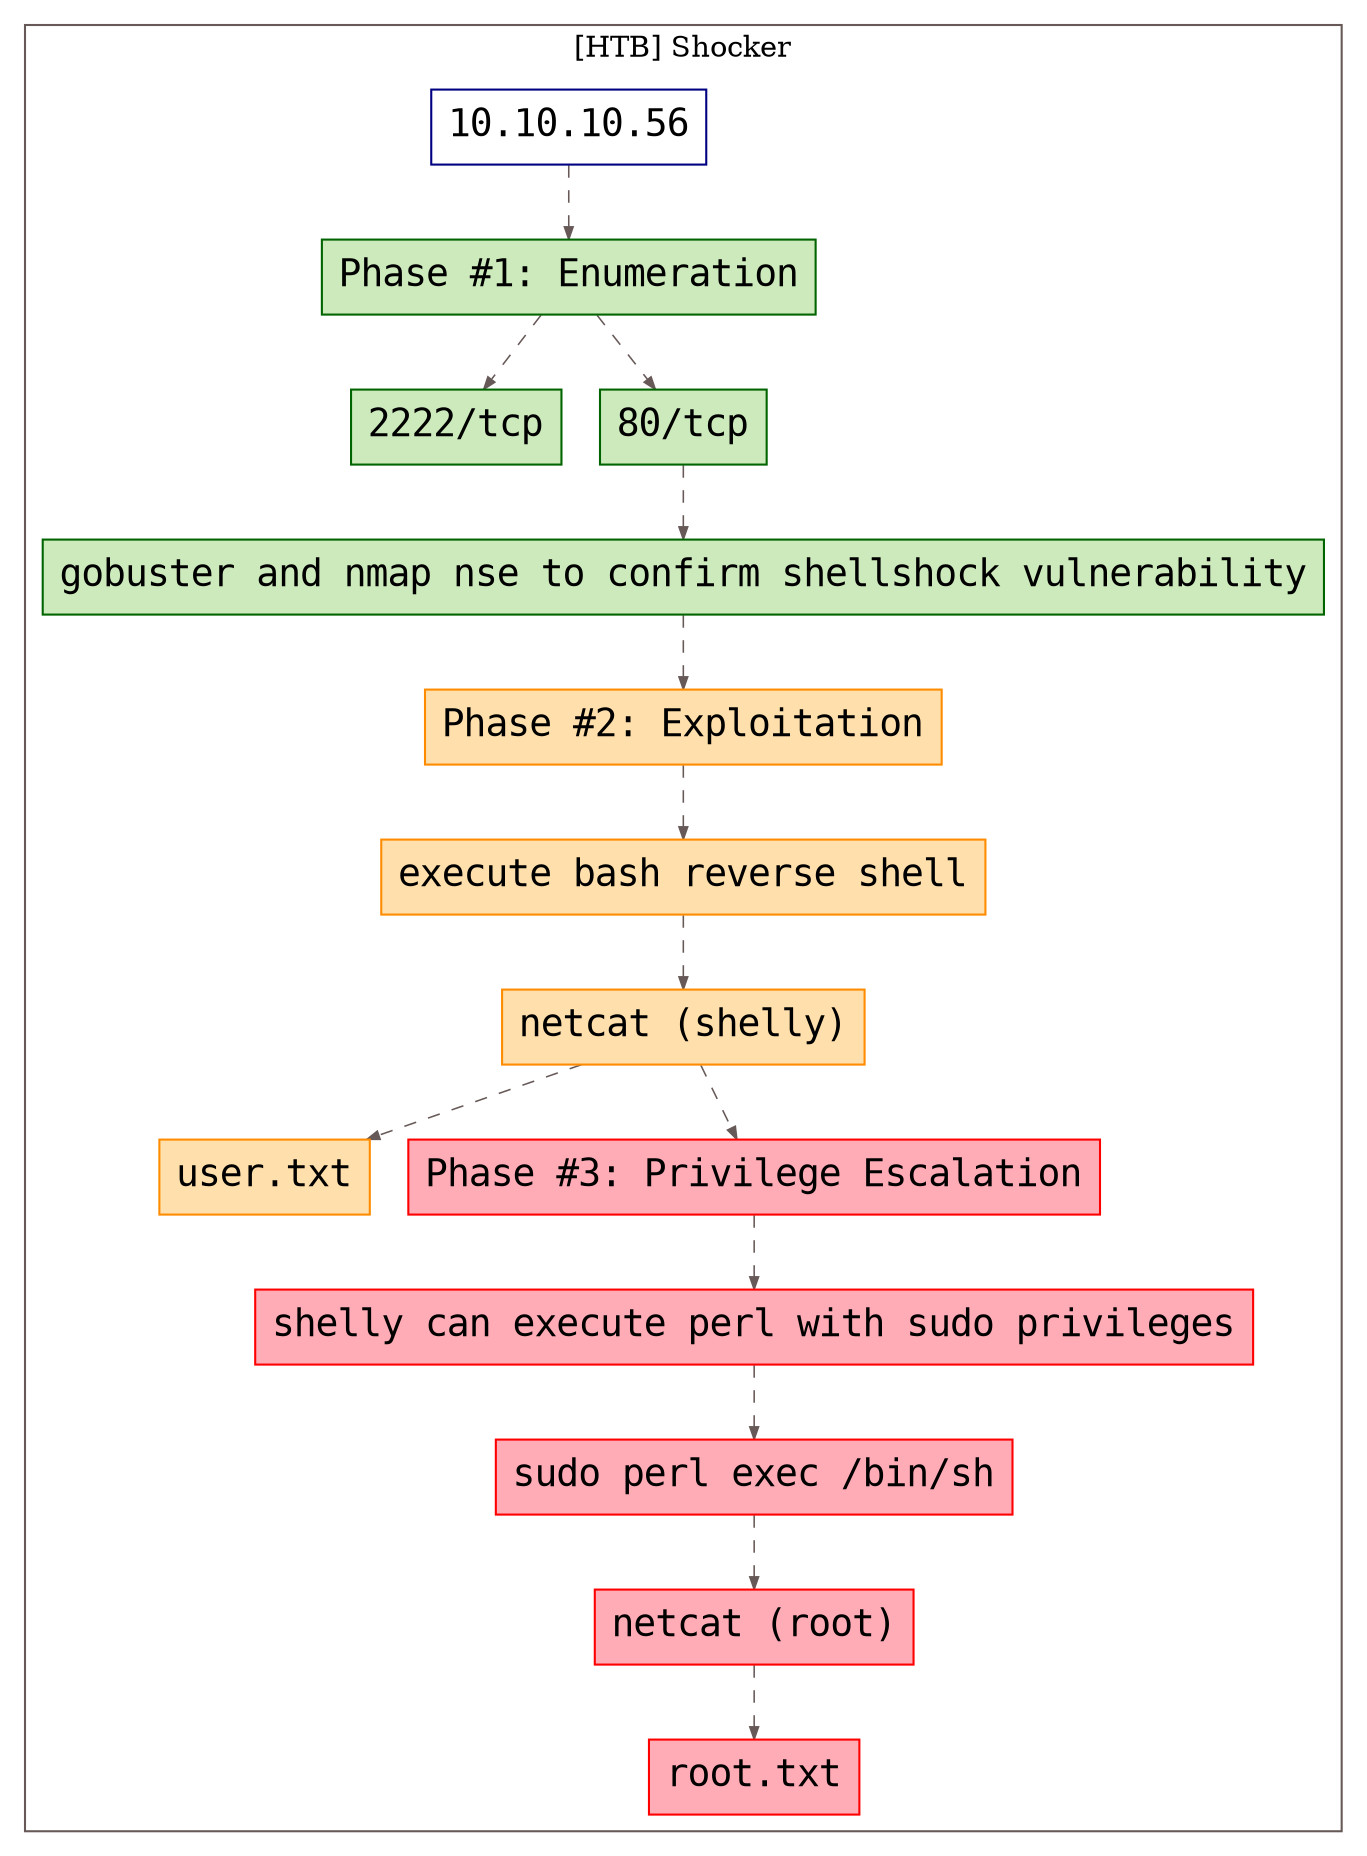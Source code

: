 digraph G {
  #rankdir=LR;
  nodesdictep=1.0; splines="line"; K=0.6; overlap=scale; fixedsize=true; resolution=72; bgcolor="#ffffff"; outputorder="edgesfirst";
  node [fontname="courier" fontsize=18 shape=box width=0.25 fillcolor="white" style="filled,solid"];
  edge [style=dashed color="#665957" penwidth=0.75 arrowsize=0.6];

  0[label="10.10.10.56" color="navyblue" fillcolor="#ffffff" tooltip="[HTB] Shocker"];
  10[label="sudo perl exec /bin/sh" color="red" fillcolor="#ffacb7" tooltip="Phase #3:Privilege Escalation"];
  11[label="netcat (root)" color="red" fillcolor="#ffacb7" tooltip="Phase #3:Privilege Escalation"];
  12[label="root.txt" color="red" fillcolor="#ffacb7" tooltip="Phase #3:Privilege Escalation"];
  13[label="2222/tcp" color="darkgreen" fillcolor="#cceabb" tooltip="Phase #1:Enumeration"];
  1[label="Phase #1: Enumeration" color="darkgreen" fillcolor="#cceabb" tooltip="Phase #1:Enumeration"];
  2[label="80/tcp" color="darkgreen" fillcolor="#cceabb" tooltip="Phase #1:Enumeration"];
  3[label="gobuster and nmap nse to confirm shellshock vulnerability" color="darkgreen" fillcolor="#cceabb" tooltip="Phase #1:Enumeration"];
  4[label="Phase #2: Exploitation" color="darkorange" fillcolor="#ffe0ac" tooltip="Phase #2:Exploitation"];
  5[label="execute bash reverse shell" color="darkorange" fillcolor="#ffe0ac" tooltip="Phase #2:Exploitation"];
  6[label="netcat (shelly)" color="darkorange" fillcolor="#ffe0ac" tooltip="Phase #2:Exploitation"];
  7[label="user.txt" color="darkorange" fillcolor="#ffe0ac" tooltip="Phase #2:Exploitation"];
  8[label="Phase #3: Privilege Escalation" color="red" fillcolor="#ffacb7" tooltip="Phase #3:Privilege Escalation"];
  9[label="shelly can execute perl with sudo privileges" color="red" fillcolor="#ffacb7" tooltip="Phase #3:Privilege Escalation"];

  subgraph cluster_0 {
    node [style="filled,solid"];
    label = "[HTB] Shocker";
    color = "#665957";
    0 -> 1 [color="#665957"];
    1 -> 13 [color="#665957"];
    1 -> 2 [color="#665957"];
    10 -> 11 [color="#665957"];
    11 -> 12 [color="#665957"];
    2 -> 3 [color="#665957"];
    3 -> 4 [color="#665957"];
    4 -> 5 [color="#665957"];
    5 -> 6 [color="#665957"];
    6 -> 7 [color="#665957"];
    6 -> 8 [color="#665957"];
    8 -> 9 [color="#665957"];
    9 -> 10 [color="#665957"];
  }
}
